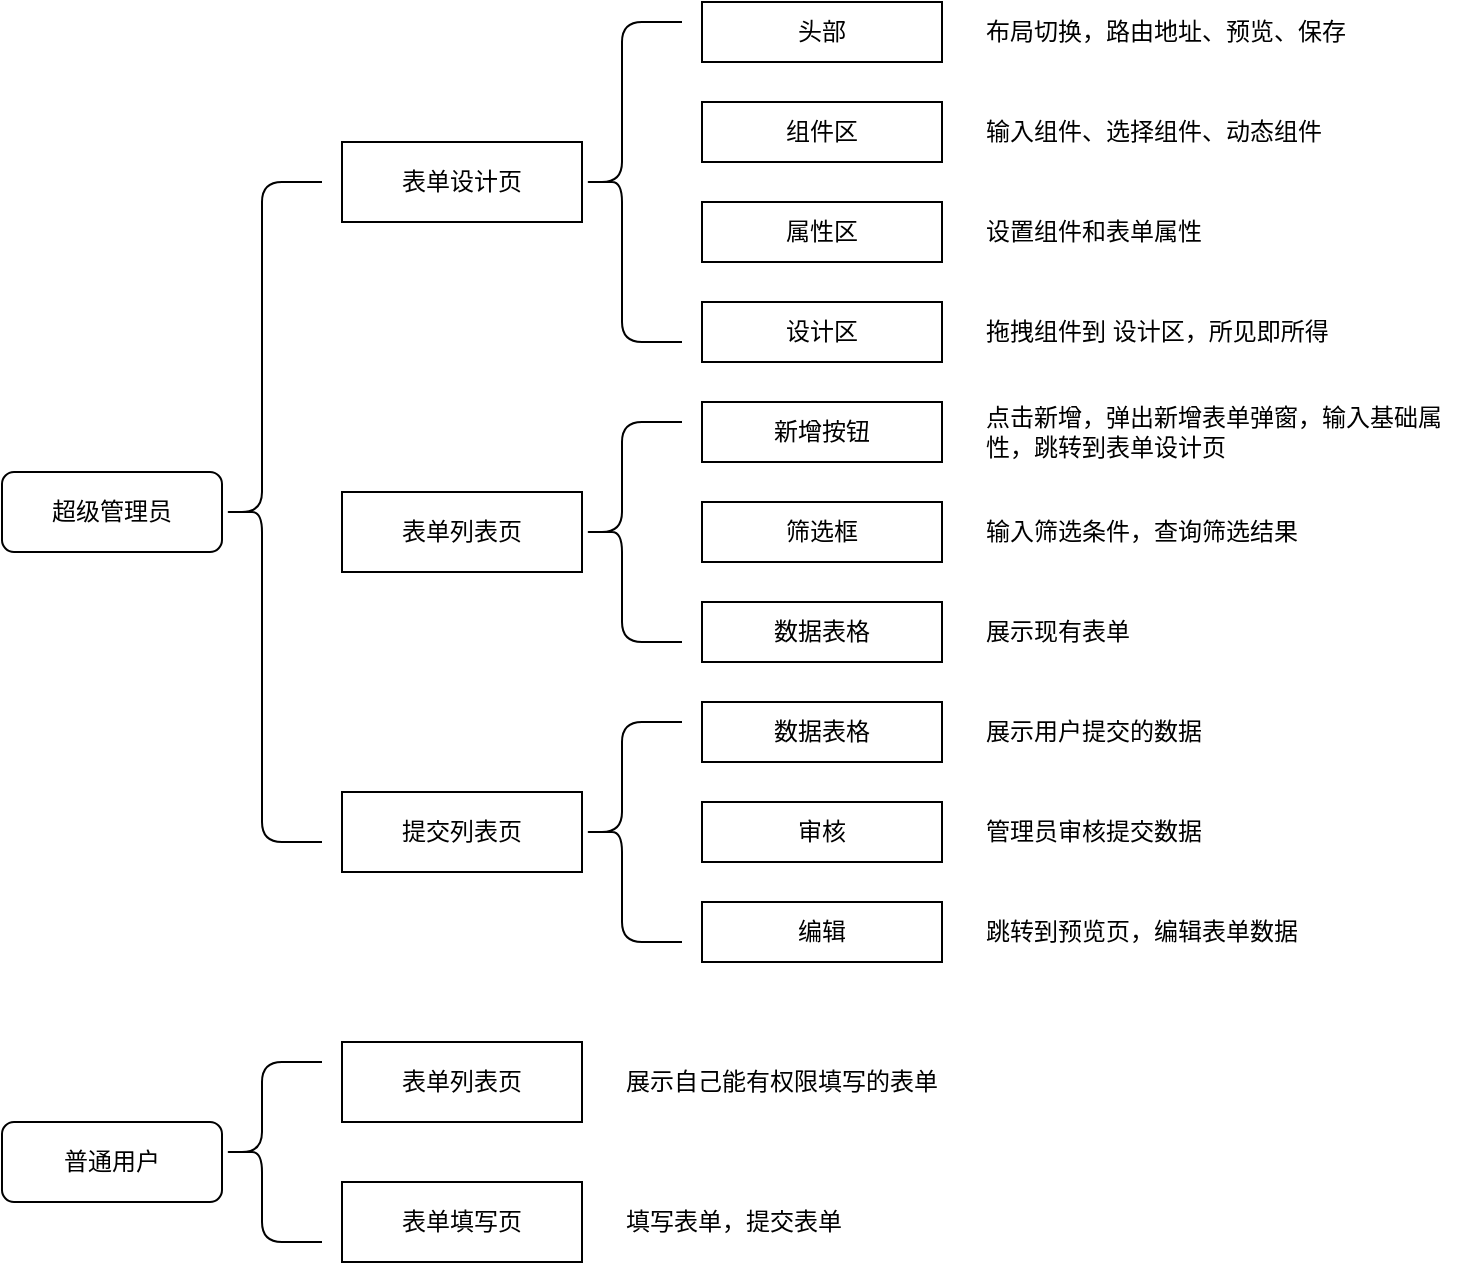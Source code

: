 <mxfile version="17.4.5" type="github">
  <diagram id="kgpKYQtTHZ0yAKxKKP6v" name="Page-1">
    <mxGraphModel dx="1060" dy="581" grid="1" gridSize="10" guides="1" tooltips="1" connect="1" arrows="1" fold="1" page="1" pageScale="1" pageWidth="1100" pageHeight="1100" math="0" shadow="0">
      <root>
        <mxCell id="0" />
        <mxCell id="1" parent="0" />
        <mxCell id="IboOVLr7oUpnxhzywGf7-25" value="超级管理员" style="rounded=1;whiteSpace=wrap;html=1;sketch=0;" vertex="1" parent="1">
          <mxGeometry x="40" y="355" width="110" height="40" as="geometry" />
        </mxCell>
        <mxCell id="IboOVLr7oUpnxhzywGf7-26" value="" style="shape=curlyBracket;whiteSpace=wrap;html=1;rounded=1;sketch=0;size=0.4;" vertex="1" parent="1">
          <mxGeometry x="150" y="210" width="50" height="330" as="geometry" />
        </mxCell>
        <mxCell id="IboOVLr7oUpnxhzywGf7-28" value="表单设计页" style="rounded=0;whiteSpace=wrap;html=1;sketch=0;" vertex="1" parent="1">
          <mxGeometry x="210" y="190" width="120" height="40" as="geometry" />
        </mxCell>
        <mxCell id="IboOVLr7oUpnxhzywGf7-31" value="" style="shape=curlyBracket;whiteSpace=wrap;html=1;rounded=1;sketch=0;size=0.4;" vertex="1" parent="1">
          <mxGeometry x="330" y="130" width="50" height="160" as="geometry" />
        </mxCell>
        <mxCell id="IboOVLr7oUpnxhzywGf7-35" value="头部" style="rounded=0;whiteSpace=wrap;html=1;sketch=0;" vertex="1" parent="1">
          <mxGeometry x="390" y="120" width="120" height="30" as="geometry" />
        </mxCell>
        <mxCell id="IboOVLr7oUpnxhzywGf7-36" value="组件区" style="rounded=0;whiteSpace=wrap;html=1;sketch=0;" vertex="1" parent="1">
          <mxGeometry x="390" y="170" width="120" height="30" as="geometry" />
        </mxCell>
        <mxCell id="IboOVLr7oUpnxhzywGf7-37" value="属性区" style="rounded=0;whiteSpace=wrap;html=1;sketch=0;" vertex="1" parent="1">
          <mxGeometry x="390" y="220" width="120" height="30" as="geometry" />
        </mxCell>
        <mxCell id="IboOVLr7oUpnxhzywGf7-38" value="设计区" style="rounded=0;whiteSpace=wrap;html=1;sketch=0;" vertex="1" parent="1">
          <mxGeometry x="390" y="270" width="120" height="30" as="geometry" />
        </mxCell>
        <mxCell id="IboOVLr7oUpnxhzywGf7-39" value="布局切换，路由地址、预览、保存" style="text;html=1;strokeColor=none;fillColor=none;align=left;verticalAlign=middle;whiteSpace=wrap;rounded=0;sketch=0;" vertex="1" parent="1">
          <mxGeometry x="530" y="120" width="250" height="30" as="geometry" />
        </mxCell>
        <mxCell id="IboOVLr7oUpnxhzywGf7-40" value="输入组件、选择组件、动态组件" style="text;html=1;strokeColor=none;fillColor=none;align=left;verticalAlign=middle;whiteSpace=wrap;rounded=0;sketch=0;" vertex="1" parent="1">
          <mxGeometry x="530" y="170" width="250" height="30" as="geometry" />
        </mxCell>
        <mxCell id="IboOVLr7oUpnxhzywGf7-41" value="设置组件和表单属性" style="text;html=1;strokeColor=none;fillColor=none;align=left;verticalAlign=middle;whiteSpace=wrap;rounded=0;sketch=0;" vertex="1" parent="1">
          <mxGeometry x="530" y="220" width="250" height="30" as="geometry" />
        </mxCell>
        <mxCell id="IboOVLr7oUpnxhzywGf7-42" value="拖拽组件到 设计区，所见即所得" style="text;html=1;strokeColor=none;fillColor=none;align=left;verticalAlign=middle;whiteSpace=wrap;rounded=0;sketch=0;" vertex="1" parent="1">
          <mxGeometry x="530" y="270" width="250" height="30" as="geometry" />
        </mxCell>
        <mxCell id="IboOVLr7oUpnxhzywGf7-43" value="表单列表页" style="rounded=0;whiteSpace=wrap;html=1;sketch=0;" vertex="1" parent="1">
          <mxGeometry x="210" y="365" width="120" height="40" as="geometry" />
        </mxCell>
        <mxCell id="IboOVLr7oUpnxhzywGf7-44" value="" style="shape=curlyBracket;whiteSpace=wrap;html=1;rounded=1;sketch=0;size=0.4;" vertex="1" parent="1">
          <mxGeometry x="330" y="330" width="50" height="110" as="geometry" />
        </mxCell>
        <mxCell id="IboOVLr7oUpnxhzywGf7-45" value="新增按钮" style="rounded=0;whiteSpace=wrap;html=1;sketch=0;" vertex="1" parent="1">
          <mxGeometry x="390" y="320" width="120" height="30" as="geometry" />
        </mxCell>
        <mxCell id="IboOVLr7oUpnxhzywGf7-46" value="筛选框" style="rounded=0;whiteSpace=wrap;html=1;sketch=0;" vertex="1" parent="1">
          <mxGeometry x="390" y="370" width="120" height="30" as="geometry" />
        </mxCell>
        <mxCell id="IboOVLr7oUpnxhzywGf7-47" value="数据表格" style="rounded=0;whiteSpace=wrap;html=1;sketch=0;" vertex="1" parent="1">
          <mxGeometry x="390" y="420" width="120" height="30" as="geometry" />
        </mxCell>
        <mxCell id="IboOVLr7oUpnxhzywGf7-50" value="点击新增，弹出新增表单弹窗，输入基础属性，跳转到表单设计页" style="text;html=1;strokeColor=none;fillColor=none;align=left;verticalAlign=middle;whiteSpace=wrap;rounded=0;sketch=0;" vertex="1" parent="1">
          <mxGeometry x="530" y="320" width="250" height="30" as="geometry" />
        </mxCell>
        <mxCell id="IboOVLr7oUpnxhzywGf7-51" value="输入筛选条件，查询筛选结果" style="text;html=1;strokeColor=none;fillColor=none;align=left;verticalAlign=middle;whiteSpace=wrap;rounded=0;sketch=0;" vertex="1" parent="1">
          <mxGeometry x="530" y="370" width="250" height="30" as="geometry" />
        </mxCell>
        <mxCell id="IboOVLr7oUpnxhzywGf7-52" value="展示现有表单" style="text;html=1;strokeColor=none;fillColor=none;align=left;verticalAlign=middle;whiteSpace=wrap;rounded=0;sketch=0;" vertex="1" parent="1">
          <mxGeometry x="530" y="420" width="250" height="30" as="geometry" />
        </mxCell>
        <mxCell id="IboOVLr7oUpnxhzywGf7-53" value="提交列表页" style="rounded=0;whiteSpace=wrap;html=1;sketch=0;" vertex="1" parent="1">
          <mxGeometry x="210" y="515" width="120" height="40" as="geometry" />
        </mxCell>
        <mxCell id="IboOVLr7oUpnxhzywGf7-54" value="" style="shape=curlyBracket;whiteSpace=wrap;html=1;rounded=1;sketch=0;size=0.4;" vertex="1" parent="1">
          <mxGeometry x="330" y="480" width="50" height="110" as="geometry" />
        </mxCell>
        <mxCell id="IboOVLr7oUpnxhzywGf7-55" value="数据表格" style="rounded=0;whiteSpace=wrap;html=1;sketch=0;" vertex="1" parent="1">
          <mxGeometry x="390" y="470" width="120" height="30" as="geometry" />
        </mxCell>
        <mxCell id="IboOVLr7oUpnxhzywGf7-56" value="审核" style="rounded=0;whiteSpace=wrap;html=1;sketch=0;" vertex="1" parent="1">
          <mxGeometry x="390" y="520" width="120" height="30" as="geometry" />
        </mxCell>
        <mxCell id="IboOVLr7oUpnxhzywGf7-57" value="编辑" style="rounded=0;whiteSpace=wrap;html=1;sketch=0;" vertex="1" parent="1">
          <mxGeometry x="390" y="570" width="120" height="30" as="geometry" />
        </mxCell>
        <mxCell id="IboOVLr7oUpnxhzywGf7-59" value="展示用户提交的数据" style="text;html=1;strokeColor=none;fillColor=none;align=left;verticalAlign=middle;whiteSpace=wrap;rounded=0;sketch=0;" vertex="1" parent="1">
          <mxGeometry x="530" y="470" width="250" height="30" as="geometry" />
        </mxCell>
        <mxCell id="IboOVLr7oUpnxhzywGf7-60" value="管理员审核提交数据" style="text;html=1;strokeColor=none;fillColor=none;align=left;verticalAlign=middle;whiteSpace=wrap;rounded=0;sketch=0;" vertex="1" parent="1">
          <mxGeometry x="530" y="520" width="250" height="30" as="geometry" />
        </mxCell>
        <mxCell id="IboOVLr7oUpnxhzywGf7-61" value="跳转到预览页，编辑表单数据" style="text;html=1;strokeColor=none;fillColor=none;align=left;verticalAlign=middle;whiteSpace=wrap;rounded=0;sketch=0;" vertex="1" parent="1">
          <mxGeometry x="530" y="570" width="250" height="30" as="geometry" />
        </mxCell>
        <mxCell id="IboOVLr7oUpnxhzywGf7-64" value="普通用户" style="rounded=1;whiteSpace=wrap;html=1;sketch=0;" vertex="1" parent="1">
          <mxGeometry x="40" y="680" width="110" height="40" as="geometry" />
        </mxCell>
        <mxCell id="IboOVLr7oUpnxhzywGf7-65" value="" style="shape=curlyBracket;whiteSpace=wrap;html=1;rounded=1;sketch=0;size=0.4;" vertex="1" parent="1">
          <mxGeometry x="150" y="650" width="50" height="90" as="geometry" />
        </mxCell>
        <mxCell id="IboOVLr7oUpnxhzywGf7-66" value="表单列表页" style="rounded=0;whiteSpace=wrap;html=1;sketch=0;" vertex="1" parent="1">
          <mxGeometry x="210" y="640" width="120" height="40" as="geometry" />
        </mxCell>
        <mxCell id="IboOVLr7oUpnxhzywGf7-72" value="展示自己能有权限填写的表单" style="text;html=1;strokeColor=none;fillColor=none;align=left;verticalAlign=middle;whiteSpace=wrap;rounded=0;sketch=0;" vertex="1" parent="1">
          <mxGeometry x="350" y="645" width="250" height="30" as="geometry" />
        </mxCell>
        <mxCell id="IboOVLr7oUpnxhzywGf7-76" value="表单填写页" style="rounded=0;whiteSpace=wrap;html=1;sketch=0;" vertex="1" parent="1">
          <mxGeometry x="210" y="710" width="120" height="40" as="geometry" />
        </mxCell>
        <mxCell id="IboOVLr7oUpnxhzywGf7-83" value="填写表单，提交表单" style="text;html=1;strokeColor=none;fillColor=none;align=left;verticalAlign=middle;whiteSpace=wrap;rounded=0;sketch=0;" vertex="1" parent="1">
          <mxGeometry x="350" y="715" width="250" height="30" as="geometry" />
        </mxCell>
      </root>
    </mxGraphModel>
  </diagram>
</mxfile>
